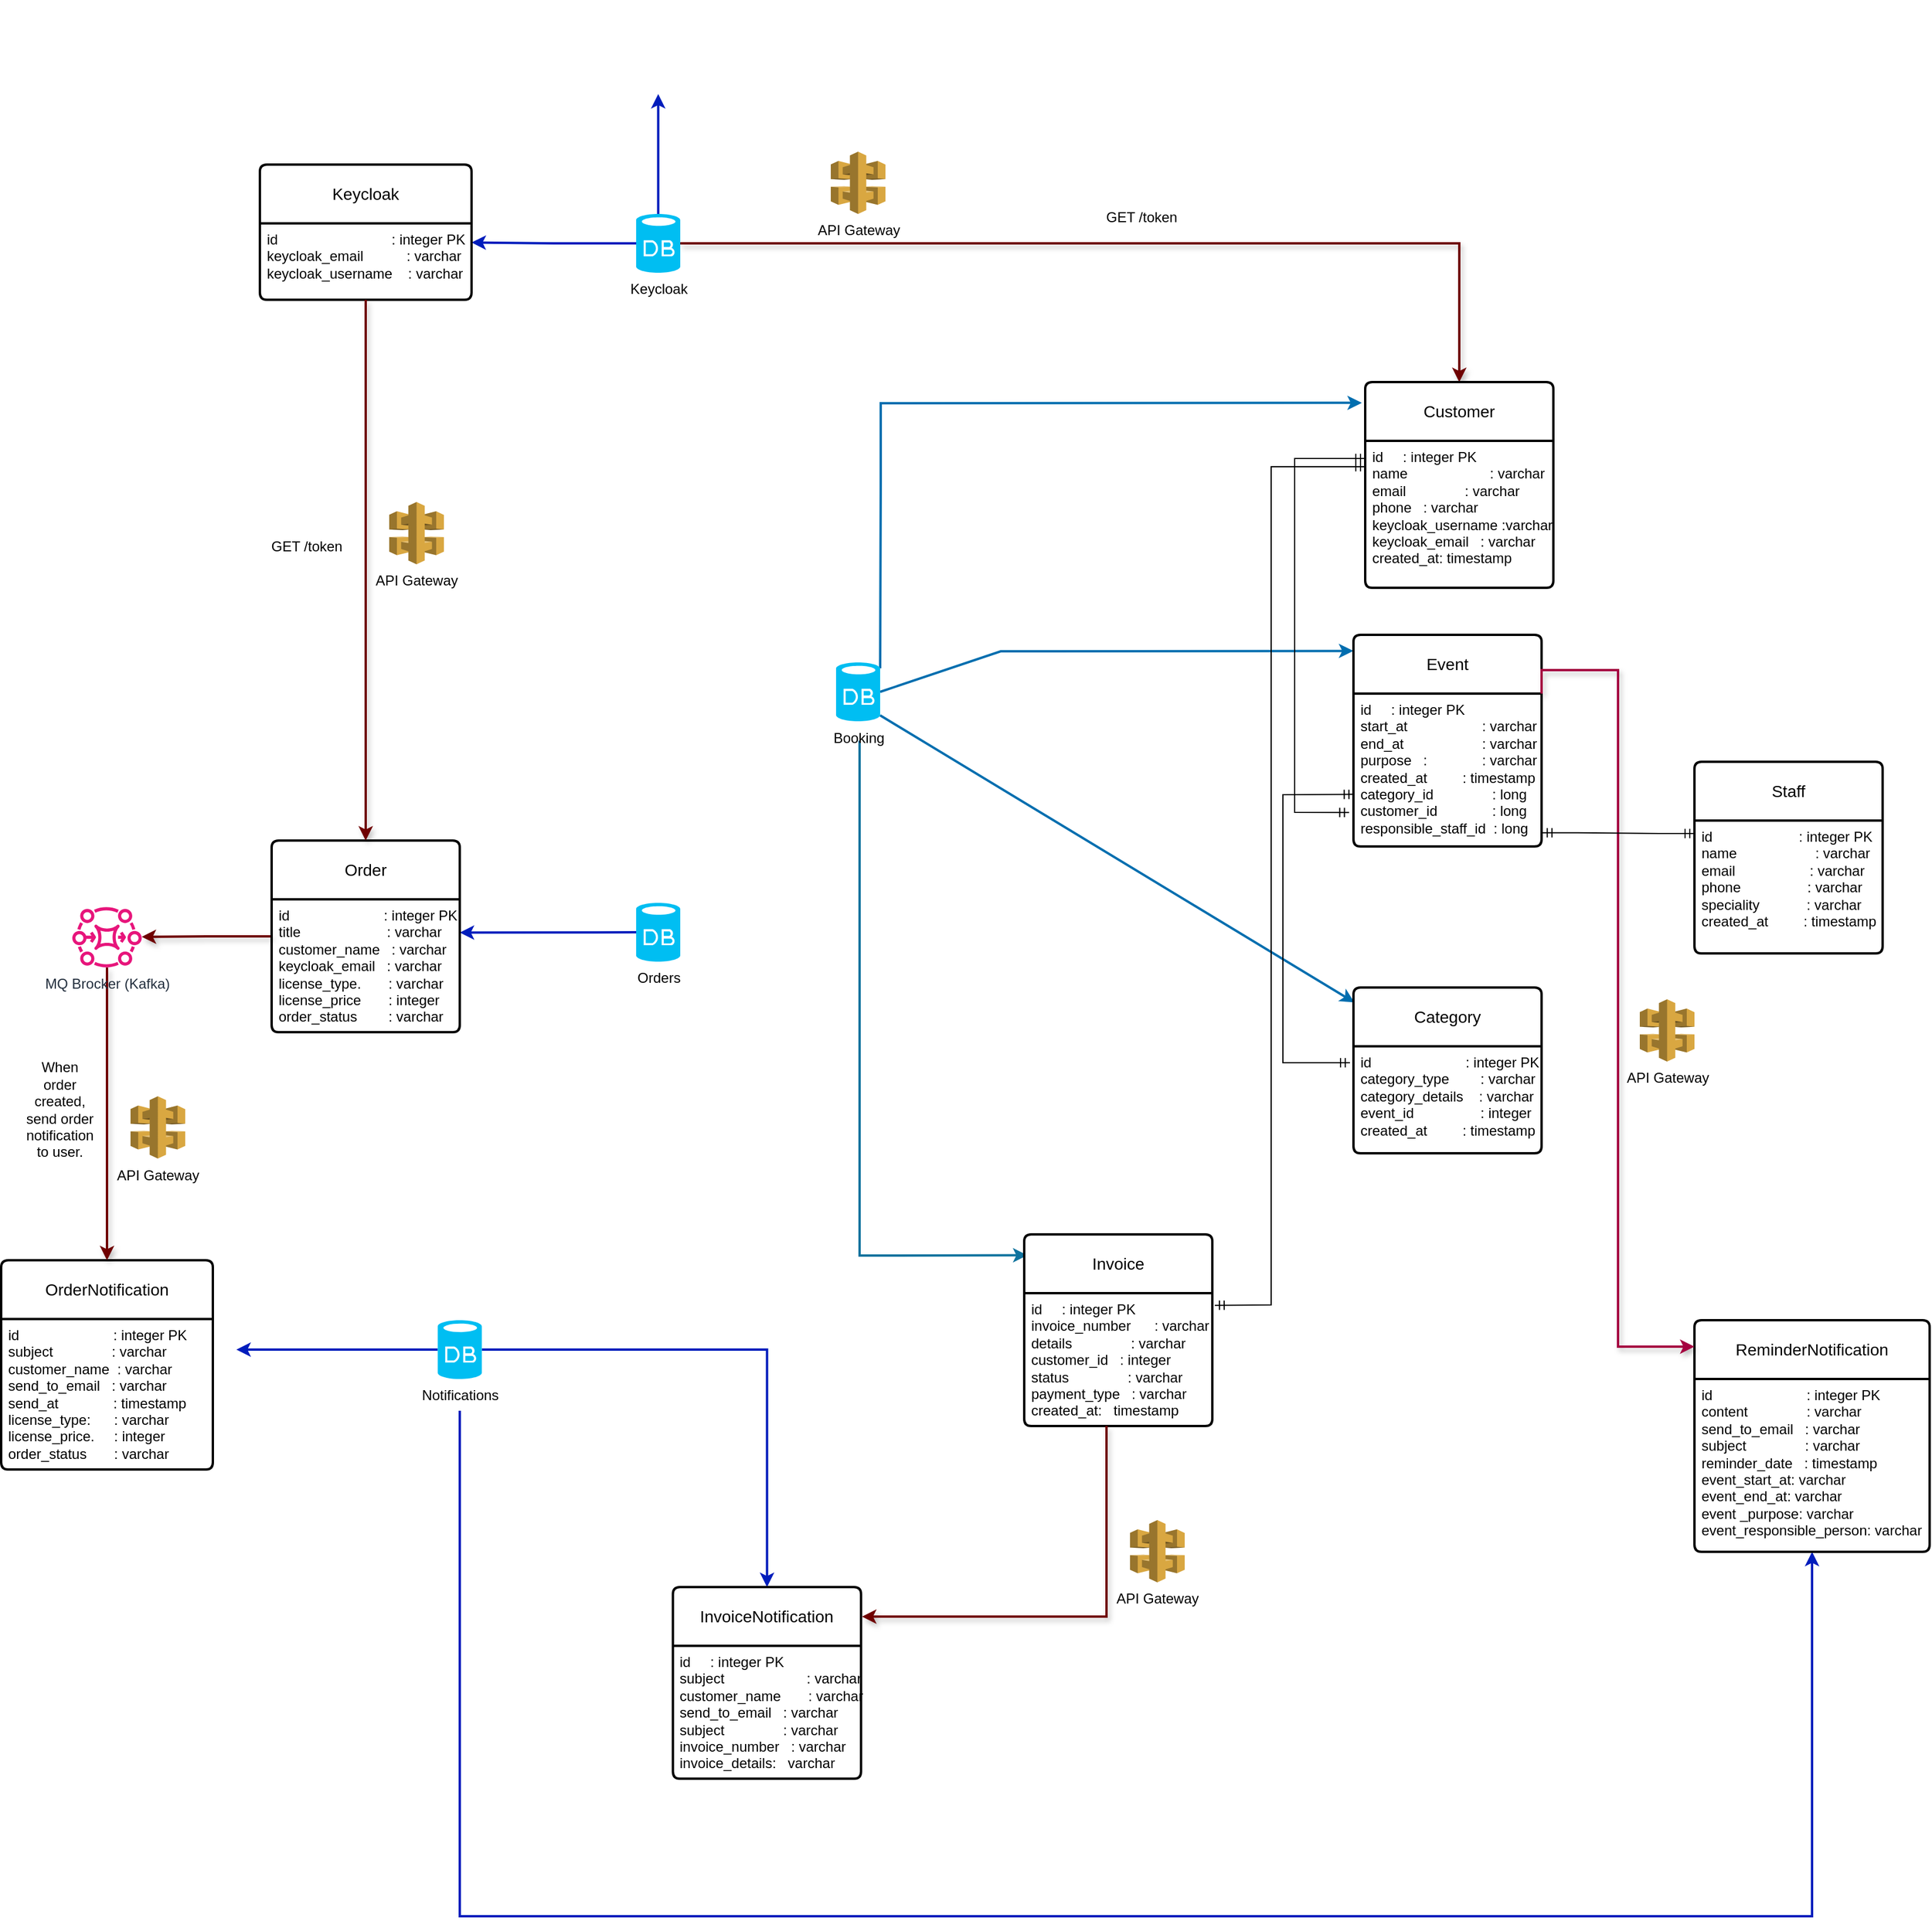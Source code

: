 <mxfile version="24.7.1" type="device">
  <diagram name="Page-1" id="e56a1550-8fbb-45ad-956c-1786394a9013">
    <mxGraphModel dx="5870" dy="3520" grid="1" gridSize="10" guides="1" tooltips="1" connect="1" arrows="1" fold="1" page="1" pageScale="1" pageWidth="1100" pageHeight="850" background="none" math="0" shadow="0">
      <root>
        <mxCell id="0" />
        <mxCell id="1" parent="0" />
        <mxCell id="J1xQp5voXbhv6y2zejis-97" style="rounded=0;orthogonalLoop=1;jettySize=auto;html=1;entryX=1;entryY=0.25;entryDx=0;entryDy=0;flowAnimation=0;strokeWidth=2;fillColor=#0050ef;strokeColor=#001DBC;" edge="1" parent="1" source="J1xQp5voXbhv6y2zejis-1" target="J1xQp5voXbhv6y2zejis-96">
          <mxGeometry relative="1" as="geometry" />
        </mxCell>
        <mxCell id="J1xQp5voXbhv6y2zejis-1" value="Orders" style="verticalLabelPosition=bottom;html=1;verticalAlign=top;align=center;strokeColor=none;fillColor=#00BEF2;shape=mxgraph.azure.database;" vertex="1" parent="1">
          <mxGeometry x="40" y="478" width="37.5" height="50" as="geometry" />
        </mxCell>
        <mxCell id="J1xQp5voXbhv6y2zejis-99" style="rounded=0;orthogonalLoop=1;jettySize=auto;html=1;flowAnimation=0;fillColor=#0050ef;strokeColor=#001DBC;strokeWidth=2;edgeStyle=orthogonalEdgeStyle;entryX=0.5;entryY=1;entryDx=0;entryDy=0;" edge="1" parent="1" target="J1xQp5voXbhv6y2zejis-88">
          <mxGeometry relative="1" as="geometry">
            <mxPoint x="-110" y="910" as="sourcePoint" />
            <Array as="points">
              <mxPoint x="-110" y="1340" />
              <mxPoint x="1040" y="1340" />
            </Array>
          </mxGeometry>
        </mxCell>
        <mxCell id="J1xQp5voXbhv6y2zejis-150" style="edgeStyle=orthogonalEdgeStyle;rounded=0;orthogonalLoop=1;jettySize=auto;html=1;strokeWidth=2;fillColor=#0050ef;strokeColor=#001DBC;" edge="1" parent="1" source="J1xQp5voXbhv6y2zejis-2" target="J1xQp5voXbhv6y2zejis-89">
          <mxGeometry relative="1" as="geometry" />
        </mxCell>
        <mxCell id="J1xQp5voXbhv6y2zejis-151" style="edgeStyle=orthogonalEdgeStyle;rounded=0;orthogonalLoop=1;jettySize=auto;html=1;fillColor=#0050ef;strokeColor=#001DBC;strokeWidth=2;" edge="1" parent="1" source="J1xQp5voXbhv6y2zejis-2">
          <mxGeometry relative="1" as="geometry">
            <mxPoint x="-300" y="858" as="targetPoint" />
          </mxGeometry>
        </mxCell>
        <mxCell id="J1xQp5voXbhv6y2zejis-2" value="Notifications" style="verticalLabelPosition=bottom;html=1;verticalAlign=top;align=center;strokeColor=none;fillColor=#00BEF2;shape=mxgraph.azure.database;" vertex="1" parent="1">
          <mxGeometry x="-128.75" y="833" width="37.5" height="50" as="geometry" />
        </mxCell>
        <mxCell id="J1xQp5voXbhv6y2zejis-131" style="rounded=0;orthogonalLoop=1;jettySize=auto;html=1;entryX=0.017;entryY=0.109;entryDx=0;entryDy=0;flowAnimation=0;strokeWidth=2;fillColor=#b1ddf0;strokeColor=#10739e;entryPerimeter=0;" edge="1" parent="1" target="J1xQp5voXbhv6y2zejis-129">
          <mxGeometry relative="1" as="geometry">
            <mxPoint x="230" y="340" as="sourcePoint" />
            <Array as="points">
              <mxPoint x="230" y="778" />
            </Array>
          </mxGeometry>
        </mxCell>
        <mxCell id="J1xQp5voXbhv6y2zejis-141" style="rounded=0;orthogonalLoop=1;jettySize=auto;html=1;exitX=1;exitY=0.1;exitDx=0;exitDy=0;exitPerimeter=0;entryX=-0.018;entryY=0.101;entryDx=0;entryDy=0;flowAnimation=0;fillColor=#1ba1e2;strokeColor=#006EAF;strokeWidth=2;entryPerimeter=0;" edge="1" parent="1" source="J1xQp5voXbhv6y2zejis-3" target="J1xQp5voXbhv6y2zejis-136">
          <mxGeometry relative="1" as="geometry">
            <Array as="points">
              <mxPoint x="248" y="116" />
              <mxPoint x="248" y="53" />
            </Array>
          </mxGeometry>
        </mxCell>
        <mxCell id="J1xQp5voXbhv6y2zejis-143" style="rounded=0;orthogonalLoop=1;jettySize=auto;html=1;exitX=1;exitY=0.5;exitDx=0;exitDy=0;exitPerimeter=0;entryX=-0.001;entryY=0.076;entryDx=0;entryDy=0;flowAnimation=0;entryPerimeter=0;fillColor=#1ba1e2;strokeColor=#006EAF;strokeWidth=2;" edge="1" parent="1" source="J1xQp5voXbhv6y2zejis-3" target="J1xQp5voXbhv6y2zejis-132">
          <mxGeometry relative="1" as="geometry">
            <Array as="points">
              <mxPoint x="350" y="264" />
            </Array>
          </mxGeometry>
        </mxCell>
        <mxCell id="J1xQp5voXbhv6y2zejis-149" style="rounded=0;orthogonalLoop=1;jettySize=auto;html=1;exitX=1;exitY=0.9;exitDx=0;exitDy=0;exitPerimeter=0;entryX=0.005;entryY=0.09;entryDx=0;entryDy=0;flowAnimation=0;fillColor=#1ba1e2;strokeColor=#006EAF;strokeWidth=2;entryPerimeter=0;" edge="1" parent="1" source="J1xQp5voXbhv6y2zejis-3" target="J1xQp5voXbhv6y2zejis-134">
          <mxGeometry relative="1" as="geometry">
            <Array as="points" />
          </mxGeometry>
        </mxCell>
        <mxCell id="J1xQp5voXbhv6y2zejis-3" value="Booking" style="verticalLabelPosition=bottom;html=1;verticalAlign=top;align=center;strokeColor=none;fillColor=#00BEF2;shape=mxgraph.azure.database;" vertex="1" parent="1">
          <mxGeometry x="210" y="273.5" width="37.5" height="50" as="geometry" />
        </mxCell>
        <mxCell id="J1xQp5voXbhv6y2zejis-87" value="ReminderNotification" style="swimlane;childLayout=stackLayout;horizontal=1;startSize=50;horizontalStack=0;rounded=1;fontSize=14;fontStyle=0;strokeWidth=2;resizeParent=0;resizeLast=1;shadow=0;dashed=0;align=center;arcSize=4;whiteSpace=wrap;html=1;" vertex="1" parent="1">
          <mxGeometry x="940" y="833" width="200" height="197" as="geometry">
            <mxRectangle x="-220" y="707" width="80" height="50" as="alternateBounds" />
          </mxGeometry>
        </mxCell>
        <mxCell id="J1xQp5voXbhv6y2zejis-88" value="id&amp;nbsp; &amp;nbsp; &amp;nbsp; &amp;nbsp; &amp;nbsp; &amp;nbsp; &amp;nbsp; &amp;nbsp; &amp;nbsp; &amp;nbsp; &amp;nbsp; &amp;nbsp; : integer PK&lt;br&gt;&lt;div&gt;content&amp;nbsp; &amp;nbsp; &amp;nbsp; &amp;nbsp; &amp;nbsp; &amp;nbsp; &amp;nbsp; &amp;nbsp;: varchar&lt;br&gt;&lt;/div&gt;&lt;div&gt;send_to_email&amp;nbsp; &amp;nbsp;: varchar&lt;/div&gt;&lt;div&gt;subject&amp;nbsp; &amp;nbsp; &amp;nbsp; &amp;nbsp; &amp;nbsp; &amp;nbsp; &amp;nbsp; &amp;nbsp;: varchar&lt;/div&gt;&lt;div&gt;reminder_date&amp;nbsp; &amp;nbsp;: timestamp&lt;/div&gt;&lt;div&gt;event_start_at: varchar&lt;/div&gt;&lt;div&gt;event_end_at: varchar&lt;/div&gt;&lt;div&gt;event _purpose: varchar&lt;/div&gt;&lt;div&gt;event_responsible_person: varchar&lt;/div&gt;" style="align=left;strokeColor=none;fillColor=none;spacingLeft=4;fontSize=12;verticalAlign=top;resizable=0;rotatable=0;part=1;html=1;" vertex="1" parent="J1xQp5voXbhv6y2zejis-87">
          <mxGeometry y="50" width="200" height="147" as="geometry" />
        </mxCell>
        <mxCell id="J1xQp5voXbhv6y2zejis-89" value="InvoiceNotification" style="swimlane;childLayout=stackLayout;horizontal=1;startSize=50;horizontalStack=0;rounded=1;fontSize=14;fontStyle=0;strokeWidth=2;resizeParent=0;resizeLast=1;shadow=0;dashed=0;align=center;arcSize=4;whiteSpace=wrap;html=1;" vertex="1" parent="1">
          <mxGeometry x="71.25" y="1060" width="160" height="163" as="geometry">
            <mxRectangle x="-220" y="707" width="80" height="50" as="alternateBounds" />
          </mxGeometry>
        </mxCell>
        <mxCell id="J1xQp5voXbhv6y2zejis-90" value="id&amp;nbsp; &amp;nbsp; &amp;nbsp;: integer PK&lt;br&gt;subject&amp;nbsp; &amp;nbsp; &amp;nbsp; &amp;nbsp; &amp;nbsp; &amp;nbsp; &amp;nbsp; &amp;nbsp; &amp;nbsp; &amp;nbsp; &amp;nbsp;: varchar&lt;div&gt;customer_name&amp;nbsp; &amp;nbsp; &amp;nbsp; &amp;nbsp;: varchar&lt;br&gt;&lt;/div&gt;&lt;div&gt;send_to_email&amp;nbsp; &amp;nbsp;: varchar&lt;/div&gt;&lt;div&gt;subject&amp;nbsp; &amp;nbsp; &amp;nbsp; &amp;nbsp; &amp;nbsp; &amp;nbsp; &amp;nbsp; &amp;nbsp;: varchar&lt;/div&gt;&lt;div&gt;invoice_number&amp;nbsp; &amp;nbsp;: varchar&lt;/div&gt;&lt;div&gt;invoice_details:&amp;nbsp; &amp;nbsp;varchar&lt;/div&gt;" style="align=left;strokeColor=none;fillColor=none;spacingLeft=4;fontSize=12;verticalAlign=top;resizable=0;rotatable=0;part=1;html=1;" vertex="1" parent="J1xQp5voXbhv6y2zejis-89">
          <mxGeometry y="50" width="160" height="113" as="geometry" />
        </mxCell>
        <mxCell id="J1xQp5voXbhv6y2zejis-92" value="OrderNotification" style="swimlane;childLayout=stackLayout;horizontal=1;startSize=50;horizontalStack=0;rounded=1;fontSize=14;fontStyle=0;strokeWidth=2;resizeParent=0;resizeLast=1;shadow=0;dashed=0;align=center;arcSize=4;whiteSpace=wrap;html=1;" vertex="1" parent="1">
          <mxGeometry x="-500" y="782" width="180" height="178" as="geometry">
            <mxRectangle x="-220" y="707" width="80" height="50" as="alternateBounds" />
          </mxGeometry>
        </mxCell>
        <mxCell id="J1xQp5voXbhv6y2zejis-93" value="id&amp;nbsp; &amp;nbsp; &amp;nbsp; &amp;nbsp; &amp;nbsp; &amp;nbsp; &amp;nbsp; &amp;nbsp; &amp;nbsp; &amp;nbsp; &amp;nbsp; &amp;nbsp; : integer PK&lt;br&gt;&lt;div&gt;&lt;div&gt;subject&amp;nbsp; &amp;nbsp; &amp;nbsp; &amp;nbsp; &amp;nbsp; &amp;nbsp; &amp;nbsp; &amp;nbsp;: varchar&lt;/div&gt;&lt;/div&gt;&lt;div&gt;customer_name&amp;nbsp; : varchar&lt;br&gt;&lt;/div&gt;&lt;div&gt;send_to_email&amp;nbsp; &amp;nbsp;: varchar&lt;/div&gt;&lt;div&gt;&lt;span style=&quot;background-color: initial;&quot;&gt;send_at&amp;nbsp; &amp;nbsp; &amp;nbsp; &amp;nbsp; &amp;nbsp; &amp;nbsp; &amp;nbsp; : timestamp&lt;/span&gt;&lt;br&gt;&lt;/div&gt;&lt;div&gt;&lt;span style=&quot;background-color: initial;&quot;&gt;license_type:&amp;nbsp; &amp;nbsp; &amp;nbsp; : varchar&lt;/span&gt;&lt;/div&gt;&lt;div&gt;&lt;span style=&quot;background-color: initial;&quot;&gt;license_price.&amp;nbsp; &amp;nbsp; &amp;nbsp;: integer&lt;/span&gt;&lt;/div&gt;&lt;div&gt;&lt;span style=&quot;background-color: initial;&quot;&gt;order_status&amp;nbsp; &amp;nbsp; &amp;nbsp; &amp;nbsp;: varchar&lt;/span&gt;&lt;/div&gt;" style="align=left;strokeColor=none;fillColor=none;spacingLeft=4;fontSize=12;verticalAlign=top;resizable=0;rotatable=0;part=1;html=1;" vertex="1" parent="J1xQp5voXbhv6y2zejis-92">
          <mxGeometry y="50" width="180" height="128" as="geometry" />
        </mxCell>
        <mxCell id="J1xQp5voXbhv6y2zejis-98" style="edgeStyle=orthogonalEdgeStyle;rounded=0;orthogonalLoop=1;jettySize=auto;html=1;fillColor=#a20025;strokeColor=#6F0000;flowAnimation=0;shadow=1;strokeWidth=2;" edge="1" parent="1" source="J1xQp5voXbhv6y2zejis-95" target="J1xQp5voXbhv6y2zejis-103">
          <mxGeometry relative="1" as="geometry" />
        </mxCell>
        <mxCell id="J1xQp5voXbhv6y2zejis-95" value="Order" style="swimlane;childLayout=stackLayout;horizontal=1;startSize=50;horizontalStack=0;rounded=1;fontSize=14;fontStyle=0;strokeWidth=2;resizeParent=0;resizeLast=1;shadow=0;dashed=0;align=center;arcSize=4;whiteSpace=wrap;html=1;" vertex="1" parent="1">
          <mxGeometry x="-270" y="425" width="160" height="163" as="geometry">
            <mxRectangle x="-220" y="707" width="80" height="50" as="alternateBounds" />
          </mxGeometry>
        </mxCell>
        <mxCell id="J1xQp5voXbhv6y2zejis-96" value="id&amp;nbsp; &amp;nbsp; &amp;nbsp; &amp;nbsp; &amp;nbsp; &amp;nbsp; &amp;nbsp; &amp;nbsp; &amp;nbsp; &amp;nbsp; &amp;nbsp; &amp;nbsp; : integer PK&lt;br&gt;title&amp;nbsp; &amp;nbsp; &amp;nbsp; &amp;nbsp; &amp;nbsp; &amp;nbsp; &amp;nbsp; &amp;nbsp; &amp;nbsp; &amp;nbsp; &amp;nbsp; : varchar&lt;br&gt;&lt;div&gt;customer_name&amp;nbsp; &amp;nbsp;: varchar&lt;div&gt;keycloak_email&amp;nbsp; &amp;nbsp;: varchar&lt;br&gt;&lt;/div&gt;&lt;div&gt;license_type.&amp;nbsp; &amp;nbsp; &amp;nbsp; &amp;nbsp;: varchar&lt;/div&gt;&lt;div&gt;license_price&amp;nbsp; &amp;nbsp; &amp;nbsp; &amp;nbsp;: integer&lt;/div&gt;&lt;div&gt;order_status&amp;nbsp; &amp;nbsp; &amp;nbsp; &amp;nbsp; : varchar&lt;/div&gt;&lt;/div&gt;" style="align=left;strokeColor=none;fillColor=none;spacingLeft=4;fontSize=12;verticalAlign=top;resizable=0;rotatable=0;part=1;html=1;" vertex="1" parent="J1xQp5voXbhv6y2zejis-95">
          <mxGeometry y="50" width="160" height="113" as="geometry" />
        </mxCell>
        <mxCell id="J1xQp5voXbhv6y2zejis-101" value="When order created, send order notification to user." style="text;html=1;align=center;verticalAlign=middle;whiteSpace=wrap;rounded=0;" vertex="1" parent="1">
          <mxGeometry x="-480" y="610" width="60" height="88" as="geometry" />
        </mxCell>
        <mxCell id="J1xQp5voXbhv6y2zejis-102" value="" style="shape=image;html=1;verticalAlign=top;verticalLabelPosition=bottom;labelBackgroundColor=#ffffff;imageAspect=0;aspect=fixed;image=https://cdn1.iconfinder.com/data/icons/business-and-finance-20/200/vector_65_12-128.png" vertex="1" parent="1">
          <mxGeometry x="-386.75" y="588" width="40" height="40" as="geometry" />
        </mxCell>
        <mxCell id="J1xQp5voXbhv6y2zejis-104" style="edgeStyle=orthogonalEdgeStyle;rounded=0;orthogonalLoop=1;jettySize=auto;html=1;entryX=0.5;entryY=0;entryDx=0;entryDy=0;flowAnimation=0;strokeWidth=2;fillColor=#a20025;strokeColor=#6F0000;shadow=1;" edge="1" parent="1" source="J1xQp5voXbhv6y2zejis-103" target="J1xQp5voXbhv6y2zejis-92">
          <mxGeometry relative="1" as="geometry">
            <mxPoint x="-410" y="570" as="sourcePoint" />
          </mxGeometry>
        </mxCell>
        <mxCell id="J1xQp5voXbhv6y2zejis-103" value="MQ Brocker (Kafka)" style="sketch=0;outlineConnect=0;fontColor=#232F3E;gradientColor=none;fillColor=#E7157B;strokeColor=none;dashed=0;verticalLabelPosition=bottom;verticalAlign=top;align=center;html=1;fontSize=12;fontStyle=0;aspect=fixed;pointerEvents=1;shape=mxgraph.aws4.mq_broker;" vertex="1" parent="1">
          <mxGeometry x="-439.5" y="480.81" width="59" height="52.19" as="geometry" />
        </mxCell>
        <mxCell id="J1xQp5voXbhv6y2zejis-116" style="rounded=0;orthogonalLoop=1;jettySize=auto;html=1;strokeWidth=2;fillColor=#0050ef;strokeColor=#001DBC;flowAnimation=0;" edge="1" parent="1" source="J1xQp5voXbhv6y2zejis-111" target="J1xQp5voXbhv6y2zejis-113">
          <mxGeometry relative="1" as="geometry" />
        </mxCell>
        <mxCell id="J1xQp5voXbhv6y2zejis-119" style="edgeStyle=orthogonalEdgeStyle;rounded=0;orthogonalLoop=1;jettySize=auto;html=1;entryX=1;entryY=0.25;entryDx=0;entryDy=0;fillColor=#0050ef;strokeColor=#001DBC;strokeWidth=2;flowAnimation=0;" edge="1" parent="1" source="J1xQp5voXbhv6y2zejis-111" target="J1xQp5voXbhv6y2zejis-118">
          <mxGeometry relative="1" as="geometry" />
        </mxCell>
        <mxCell id="J1xQp5voXbhv6y2zejis-155" style="edgeStyle=orthogonalEdgeStyle;rounded=0;orthogonalLoop=1;jettySize=auto;html=1;strokeWidth=2;fillColor=#a20025;strokeColor=#6F0000;shadow=1;" edge="1" parent="1" source="J1xQp5voXbhv6y2zejis-111" target="J1xQp5voXbhv6y2zejis-136">
          <mxGeometry relative="1" as="geometry" />
        </mxCell>
        <mxCell id="J1xQp5voXbhv6y2zejis-111" value="Keycloak" style="verticalLabelPosition=bottom;html=1;verticalAlign=top;align=center;strokeColor=none;fillColor=#00BEF2;shape=mxgraph.azure.database;" vertex="1" parent="1">
          <mxGeometry x="40" y="-108" width="37.5" height="50" as="geometry" />
        </mxCell>
        <mxCell id="J1xQp5voXbhv6y2zejis-112" value="" style="group" vertex="1" connectable="0" parent="1">
          <mxGeometry x="14.54" y="-290" width="88.43" height="80" as="geometry" />
        </mxCell>
        <mxCell id="J1xQp5voXbhv6y2zejis-113" value="" style="shape=image;verticalLabelPosition=bottom;labelBackgroundColor=default;verticalAlign=top;aspect=fixed;imageAspect=0;image=https://devopsi.pl/wp-content/uploads/2021/02/Keycloak-1024x683.png;" vertex="1" parent="J1xQp5voXbhv6y2zejis-112">
          <mxGeometry y="21" width="88.43" height="59" as="geometry" />
        </mxCell>
        <mxCell id="J1xQp5voXbhv6y2zejis-117" value="Keycloak" style="swimlane;childLayout=stackLayout;horizontal=1;startSize=50;horizontalStack=0;rounded=1;fontSize=14;fontStyle=0;strokeWidth=2;resizeParent=0;resizeLast=1;shadow=0;dashed=0;align=center;arcSize=4;whiteSpace=wrap;html=1;" vertex="1" parent="1">
          <mxGeometry x="-280" y="-150" width="180" height="115" as="geometry">
            <mxRectangle x="-220" y="707" width="80" height="50" as="alternateBounds" />
          </mxGeometry>
        </mxCell>
        <mxCell id="J1xQp5voXbhv6y2zejis-118" value="id&amp;nbsp; &amp;nbsp; &amp;nbsp; &amp;nbsp; &amp;nbsp; &amp;nbsp; &amp;nbsp; &amp;nbsp; &amp;nbsp; &amp;nbsp; &amp;nbsp; &amp;nbsp; &amp;nbsp; &amp;nbsp; &amp;nbsp;: integer PK&lt;br&gt;&lt;div&gt;&lt;div&gt;keycloak_email&amp;nbsp; &amp;nbsp; &amp;nbsp; &amp;nbsp; &amp;nbsp; &amp;nbsp;: varchar&lt;br&gt;&lt;/div&gt;&lt;div&gt;keycloak_username&amp;nbsp; &amp;nbsp; : varchar&lt;br&gt;&lt;/div&gt;&lt;/div&gt;" style="align=left;strokeColor=none;fillColor=none;spacingLeft=4;fontSize=12;verticalAlign=top;resizable=0;rotatable=0;part=1;html=1;" vertex="1" parent="J1xQp5voXbhv6y2zejis-117">
          <mxGeometry y="50" width="180" height="65" as="geometry" />
        </mxCell>
        <mxCell id="J1xQp5voXbhv6y2zejis-123" value="API Gateway" style="outlineConnect=0;dashed=0;verticalLabelPosition=bottom;verticalAlign=top;align=center;html=1;shape=mxgraph.aws3.api_gateway;fillColor=#D9A741;gradientColor=none;" vertex="1" parent="1">
          <mxGeometry x="-170" y="137" width="46.5" height="53" as="geometry" />
        </mxCell>
        <mxCell id="J1xQp5voXbhv6y2zejis-124" style="edgeStyle=orthogonalEdgeStyle;rounded=0;orthogonalLoop=1;jettySize=auto;html=1;fillColor=#a20025;strokeColor=#6F0000;shadow=1;strokeWidth=2;" edge="1" parent="1" source="J1xQp5voXbhv6y2zejis-118" target="J1xQp5voXbhv6y2zejis-95">
          <mxGeometry relative="1" as="geometry" />
        </mxCell>
        <mxCell id="J1xQp5voXbhv6y2zejis-127" value="" style="shape=image;html=1;verticalAlign=top;verticalLabelPosition=bottom;labelBackgroundColor=#ffffff;imageAspect=0;aspect=fixed;image=https://cdn1.iconfinder.com/data/icons/business-and-finance-20/200/vector_65_12-128.png" vertex="1" parent="1">
          <mxGeometry x="-163.5" y="87" width="40" height="40" as="geometry" />
        </mxCell>
        <mxCell id="J1xQp5voXbhv6y2zejis-128" value="GET /token" style="text;html=1;align=center;verticalAlign=middle;whiteSpace=wrap;rounded=0;" vertex="1" parent="1">
          <mxGeometry x="-290" y="160" width="100" height="30" as="geometry" />
        </mxCell>
        <mxCell id="J1xQp5voXbhv6y2zejis-129" value="Invoice" style="swimlane;childLayout=stackLayout;horizontal=1;startSize=50;horizontalStack=0;rounded=1;fontSize=14;fontStyle=0;strokeWidth=2;resizeParent=0;resizeLast=1;shadow=0;dashed=0;align=center;arcSize=4;whiteSpace=wrap;html=1;" vertex="1" parent="1">
          <mxGeometry x="370" y="760" width="160" height="163" as="geometry">
            <mxRectangle x="-220" y="707" width="80" height="50" as="alternateBounds" />
          </mxGeometry>
        </mxCell>
        <mxCell id="J1xQp5voXbhv6y2zejis-130" value="id&amp;nbsp; &amp;nbsp; &amp;nbsp;: integer PK&lt;br&gt;invoice_number&amp;nbsp; &amp;nbsp; &amp;nbsp; : varchar&lt;div&gt;details&amp;nbsp; &amp;nbsp; &amp;nbsp; &amp;nbsp; &amp;nbsp; &amp;nbsp; &amp;nbsp; &amp;nbsp;: varchar&lt;br&gt;&lt;/div&gt;&lt;div&gt;customer_id&amp;nbsp; &amp;nbsp;: integer&lt;/div&gt;&lt;div&gt;status&amp;nbsp; &amp;nbsp; &amp;nbsp; &amp;nbsp; &amp;nbsp; &amp;nbsp; &amp;nbsp; &amp;nbsp;: varchar&lt;/div&gt;&lt;div&gt;payment_type&amp;nbsp; &amp;nbsp;: varchar&lt;/div&gt;&lt;div&gt;created_at:&amp;nbsp; &amp;nbsp;timestamp&lt;/div&gt;" style="align=left;strokeColor=none;fillColor=none;spacingLeft=4;fontSize=12;verticalAlign=top;resizable=0;rotatable=0;part=1;html=1;" vertex="1" parent="J1xQp5voXbhv6y2zejis-129">
          <mxGeometry y="50" width="160" height="113" as="geometry" />
        </mxCell>
        <mxCell id="J1xQp5voXbhv6y2zejis-132" value="Event" style="swimlane;childLayout=stackLayout;horizontal=1;startSize=50;horizontalStack=0;rounded=1;fontSize=14;fontStyle=0;strokeWidth=2;resizeParent=0;resizeLast=1;shadow=0;dashed=0;align=center;arcSize=4;whiteSpace=wrap;html=1;" vertex="1" parent="1">
          <mxGeometry x="650" y="250" width="160" height="180" as="geometry">
            <mxRectangle x="-220" y="707" width="80" height="50" as="alternateBounds" />
          </mxGeometry>
        </mxCell>
        <mxCell id="J1xQp5voXbhv6y2zejis-133" value="id&amp;nbsp; &amp;nbsp; &amp;nbsp;: integer PK&lt;br&gt;start_at&amp;nbsp; &amp;nbsp; &amp;nbsp; &amp;nbsp; &amp;nbsp; &amp;nbsp; &amp;nbsp; &amp;nbsp; &amp;nbsp; &amp;nbsp;: varchar&lt;div&gt;end_at&amp;nbsp; &amp;nbsp; &amp;nbsp; &amp;nbsp; &amp;nbsp; &amp;nbsp; &amp;nbsp; &amp;nbsp; &amp;nbsp; &amp;nbsp; : varchar&lt;br&gt;&lt;/div&gt;&lt;div&gt;purpose&amp;nbsp; &amp;nbsp;:&amp;nbsp; &amp;nbsp; &amp;nbsp; &amp;nbsp; &amp;nbsp; &amp;nbsp; &amp;nbsp; :&amp;nbsp;&lt;span style=&quot;background-color: initial;&quot;&gt;varchar&lt;/span&gt;&lt;/div&gt;&lt;div&gt;created_at&amp;nbsp; &amp;nbsp; &amp;nbsp; &amp;nbsp; &amp;nbsp;: timestamp&lt;/div&gt;&lt;div&gt;category_id&amp;nbsp; &amp;nbsp; &amp;nbsp; &amp;nbsp; &amp;nbsp; &amp;nbsp; &amp;nbsp; &amp;nbsp;: long&lt;/div&gt;&lt;div&gt;customer_id&amp;nbsp; &amp;nbsp; &amp;nbsp; &amp;nbsp; &amp;nbsp; &amp;nbsp; &amp;nbsp; : long&lt;/div&gt;&lt;div&gt;responsible_staff_id&amp;nbsp; : long&lt;br&gt;&lt;/div&gt;" style="align=left;strokeColor=none;fillColor=none;spacingLeft=4;fontSize=12;verticalAlign=top;resizable=0;rotatable=0;part=1;html=1;" vertex="1" parent="J1xQp5voXbhv6y2zejis-132">
          <mxGeometry y="50" width="160" height="130" as="geometry" />
        </mxCell>
        <mxCell id="J1xQp5voXbhv6y2zejis-134" value="Category" style="swimlane;childLayout=stackLayout;horizontal=1;startSize=50;horizontalStack=0;rounded=1;fontSize=14;fontStyle=0;strokeWidth=2;resizeParent=0;resizeLast=1;shadow=0;dashed=0;align=center;arcSize=4;whiteSpace=wrap;html=1;" vertex="1" parent="1">
          <mxGeometry x="650" y="550" width="160" height="141" as="geometry">
            <mxRectangle x="-220" y="707" width="80" height="50" as="alternateBounds" />
          </mxGeometry>
        </mxCell>
        <mxCell id="J1xQp5voXbhv6y2zejis-135" value="id&amp;nbsp; &amp;nbsp; &amp;nbsp; &amp;nbsp; &amp;nbsp; &amp;nbsp; &amp;nbsp; &amp;nbsp; &amp;nbsp; &amp;nbsp; &amp;nbsp; &amp;nbsp; : integer PK&lt;br&gt;category_type&amp;nbsp; &amp;nbsp; &amp;nbsp; &amp;nbsp; : varchar&lt;div&gt;category_details&amp;nbsp; &amp;nbsp; : varchar&lt;br&gt;&lt;/div&gt;&lt;div&gt;event_id&amp;nbsp; &amp;nbsp; &amp;nbsp; &amp;nbsp; &amp;nbsp; &amp;nbsp; &amp;nbsp; &amp;nbsp; &amp;nbsp;: integer&lt;/div&gt;&lt;div&gt;created_at&amp;nbsp; &amp;nbsp; &amp;nbsp; &amp;nbsp; &amp;nbsp;: timestamp&lt;/div&gt;&lt;div&gt;&lt;br&gt;&lt;/div&gt;" style="align=left;strokeColor=none;fillColor=none;spacingLeft=4;fontSize=12;verticalAlign=top;resizable=0;rotatable=0;part=1;html=1;" vertex="1" parent="J1xQp5voXbhv6y2zejis-134">
          <mxGeometry y="50" width="160" height="91" as="geometry" />
        </mxCell>
        <mxCell id="J1xQp5voXbhv6y2zejis-136" value="Customer" style="swimlane;childLayout=stackLayout;horizontal=1;startSize=50;horizontalStack=0;rounded=1;fontSize=14;fontStyle=0;strokeWidth=2;resizeParent=0;resizeLast=1;shadow=0;dashed=0;align=center;arcSize=4;whiteSpace=wrap;html=1;" vertex="1" parent="1">
          <mxGeometry x="660" y="35" width="160" height="175" as="geometry">
            <mxRectangle x="-220" y="707" width="80" height="50" as="alternateBounds" />
          </mxGeometry>
        </mxCell>
        <mxCell id="J1xQp5voXbhv6y2zejis-137" value="id&amp;nbsp; &amp;nbsp; &amp;nbsp;: integer PK&lt;br&gt;name&amp;nbsp; &amp;nbsp; &amp;nbsp; &amp;nbsp; &amp;nbsp; &amp;nbsp; &amp;nbsp; &amp;nbsp; &amp;nbsp; &amp;nbsp; &amp;nbsp;: varchar&lt;div&gt;email&amp;nbsp; &amp;nbsp; &amp;nbsp; &amp;nbsp; &amp;nbsp; &amp;nbsp; &amp;nbsp; &amp;nbsp;: varchar&lt;br&gt;&lt;/div&gt;&lt;div&gt;phone&amp;nbsp; &amp;nbsp;: varchar&lt;/div&gt;&lt;div&gt;keycloak_username :varchar&lt;/div&gt;&lt;div&gt;keycloak_email&amp;nbsp; &amp;nbsp;: varchar&lt;/div&gt;&lt;div&gt;created_at: timestamp&lt;/div&gt;" style="align=left;strokeColor=none;fillColor=none;spacingLeft=4;fontSize=12;verticalAlign=top;resizable=0;rotatable=0;part=1;html=1;" vertex="1" parent="J1xQp5voXbhv6y2zejis-136">
          <mxGeometry y="50" width="160" height="125" as="geometry" />
        </mxCell>
        <mxCell id="J1xQp5voXbhv6y2zejis-138" value="Staff" style="swimlane;childLayout=stackLayout;horizontal=1;startSize=50;horizontalStack=0;rounded=1;fontSize=14;fontStyle=0;strokeWidth=2;resizeParent=0;resizeLast=1;shadow=0;dashed=0;align=center;arcSize=4;whiteSpace=wrap;html=1;" vertex="1" parent="1">
          <mxGeometry x="940" y="358" width="160" height="163" as="geometry">
            <mxRectangle x="-220" y="707" width="80" height="50" as="alternateBounds" />
          </mxGeometry>
        </mxCell>
        <mxCell id="J1xQp5voXbhv6y2zejis-139" value="id&amp;nbsp; &amp;nbsp; &amp;nbsp; &amp;nbsp; &amp;nbsp; &amp;nbsp; &amp;nbsp; &amp;nbsp; &amp;nbsp; &amp;nbsp; &amp;nbsp; : integer PK&lt;br&gt;name&amp;nbsp; &amp;nbsp; &amp;nbsp; &amp;nbsp; &amp;nbsp; &amp;nbsp; &amp;nbsp; &amp;nbsp; &amp;nbsp; &amp;nbsp; : varchar&lt;div&gt;email&amp;nbsp; &amp;nbsp; &amp;nbsp; &amp;nbsp; &amp;nbsp; &amp;nbsp; &amp;nbsp; &amp;nbsp; &amp;nbsp; &amp;nbsp;: varchar&lt;br&gt;&lt;/div&gt;&lt;div&gt;phone&amp;nbsp; &amp;nbsp; &amp;nbsp; &amp;nbsp; &amp;nbsp; &amp;nbsp; &amp;nbsp; &amp;nbsp; &amp;nbsp;: varchar&lt;/div&gt;&lt;div&gt;speciality&amp;nbsp; &amp;nbsp; &amp;nbsp; &amp;nbsp; &amp;nbsp; &amp;nbsp; : varchar&lt;/div&gt;&lt;div&gt;created_at&amp;nbsp; &amp;nbsp; &amp;nbsp; &amp;nbsp; &amp;nbsp;: timestamp&lt;/div&gt;" style="align=left;strokeColor=none;fillColor=none;spacingLeft=4;fontSize=12;verticalAlign=top;resizable=0;rotatable=0;part=1;html=1;" vertex="1" parent="J1xQp5voXbhv6y2zejis-138">
          <mxGeometry y="50" width="160" height="113" as="geometry" />
        </mxCell>
        <mxCell id="J1xQp5voXbhv6y2zejis-152" value="API Gateway" style="outlineConnect=0;dashed=0;verticalLabelPosition=bottom;verticalAlign=top;align=center;html=1;shape=mxgraph.aws3.api_gateway;fillColor=#D9A741;gradientColor=none;" vertex="1" parent="1">
          <mxGeometry x="460" y="1003" width="46.5" height="53" as="geometry" />
        </mxCell>
        <mxCell id="J1xQp5voXbhv6y2zejis-153" style="edgeStyle=orthogonalEdgeStyle;rounded=0;orthogonalLoop=1;jettySize=auto;html=1;entryX=1.005;entryY=0.154;entryDx=0;entryDy=0;fillColor=#a20025;strokeColor=#6F0000;strokeWidth=2;shadow=1;entryPerimeter=0;" edge="1" parent="1" source="J1xQp5voXbhv6y2zejis-130" target="J1xQp5voXbhv6y2zejis-89">
          <mxGeometry relative="1" as="geometry">
            <Array as="points">
              <mxPoint x="440" y="1085" />
            </Array>
          </mxGeometry>
        </mxCell>
        <mxCell id="J1xQp5voXbhv6y2zejis-154" value="" style="shape=image;html=1;verticalAlign=top;verticalLabelPosition=bottom;labelBackgroundColor=#ffffff;imageAspect=0;aspect=fixed;image=https://cdn1.iconfinder.com/data/icons/business-and-finance-20/200/vector_65_12-128.png" vertex="1" parent="1">
          <mxGeometry x="463" y="960" width="40" height="40" as="geometry" />
        </mxCell>
        <mxCell id="J1xQp5voXbhv6y2zejis-156" value="API Gateway" style="outlineConnect=0;dashed=0;verticalLabelPosition=bottom;verticalAlign=top;align=center;html=1;shape=mxgraph.aws3.api_gateway;fillColor=#D9A741;gradientColor=none;" vertex="1" parent="1">
          <mxGeometry x="205.5" y="-161" width="46.5" height="53" as="geometry" />
        </mxCell>
        <mxCell id="J1xQp5voXbhv6y2zejis-157" value="" style="shape=image;html=1;verticalAlign=top;verticalLabelPosition=bottom;labelBackgroundColor=#ffffff;imageAspect=0;aspect=fixed;image=https://cdn1.iconfinder.com/data/icons/business-and-finance-20/200/vector_65_12-128.png" vertex="1" parent="1">
          <mxGeometry x="205.5" y="-70" width="40" height="40" as="geometry" />
        </mxCell>
        <mxCell id="J1xQp5voXbhv6y2zejis-158" value="GET /token" style="text;html=1;align=center;verticalAlign=middle;whiteSpace=wrap;rounded=0;" vertex="1" parent="1">
          <mxGeometry x="420" y="-120" width="100" height="30" as="geometry" />
        </mxCell>
        <mxCell id="J1xQp5voXbhv6y2zejis-159" style="edgeStyle=orthogonalEdgeStyle;rounded=0;orthogonalLoop=1;jettySize=auto;html=1;exitX=1;exitY=0;exitDx=0;exitDy=0;entryX=0;entryY=0.114;entryDx=0;entryDy=0;fillColor=#d80073;strokeColor=#A50040;strokeWidth=2;flowAnimation=0;shadow=1;entryPerimeter=0;" edge="1" parent="1" source="J1xQp5voXbhv6y2zejis-133" target="J1xQp5voXbhv6y2zejis-87">
          <mxGeometry relative="1" as="geometry" />
        </mxCell>
        <mxCell id="J1xQp5voXbhv6y2zejis-160" value="API Gateway" style="outlineConnect=0;dashed=0;verticalLabelPosition=bottom;verticalAlign=top;align=center;html=1;shape=mxgraph.aws3.api_gateway;fillColor=#D9A741;gradientColor=none;" vertex="1" parent="1">
          <mxGeometry x="893.5" y="560" width="46.5" height="53" as="geometry" />
        </mxCell>
        <mxCell id="J1xQp5voXbhv6y2zejis-161" value="" style="shape=image;html=1;verticalAlign=top;verticalLabelPosition=bottom;labelBackgroundColor=#ffffff;imageAspect=0;aspect=fixed;image=https://cdn1.iconfinder.com/data/icons/business-and-finance-20/200/vector_65_12-128.png" vertex="1" parent="1">
          <mxGeometry x="896.75" y="640.5" width="40" height="40" as="geometry" />
        </mxCell>
        <mxCell id="J1xQp5voXbhv6y2zejis-162" value="API Gateway" style="outlineConnect=0;dashed=0;verticalLabelPosition=bottom;verticalAlign=top;align=center;html=1;shape=mxgraph.aws3.api_gateway;fillColor=#D9A741;gradientColor=none;" vertex="1" parent="1">
          <mxGeometry x="-390" y="642.5" width="46.5" height="53" as="geometry" />
        </mxCell>
        <mxCell id="J1xQp5voXbhv6y2zejis-163" value="" style="edgeStyle=entityRelationEdgeStyle;fontSize=12;html=1;endArrow=ERmandOne;startArrow=ERmandOne;rounded=0;exitX=1.005;exitY=0.911;exitDx=0;exitDy=0;exitPerimeter=0;" edge="1" parent="1" source="J1xQp5voXbhv6y2zejis-133">
          <mxGeometry width="100" height="100" relative="1" as="geometry">
            <mxPoint x="814.64" y="419.61" as="sourcePoint" />
            <mxPoint x="940" y="419" as="targetPoint" />
          </mxGeometry>
        </mxCell>
        <mxCell id="J1xQp5voXbhv6y2zejis-164" value="" style="fontSize=12;html=1;endArrow=ERmandOne;startArrow=ERmandOne;rounded=0;entryX=0.001;entryY=0.659;entryDx=0;entryDy=0;entryPerimeter=0;" edge="1" parent="1" target="J1xQp5voXbhv6y2zejis-133">
          <mxGeometry width="100" height="100" relative="1" as="geometry">
            <mxPoint x="647" y="614" as="sourcePoint" />
            <mxPoint x="650" y="400" as="targetPoint" />
            <Array as="points">
              <mxPoint x="590" y="614" />
              <mxPoint x="590" y="386" />
            </Array>
          </mxGeometry>
        </mxCell>
        <mxCell id="J1xQp5voXbhv6y2zejis-166" value="" style="fontSize=12;html=1;endArrow=ERmandOne;startArrow=ERmandOne;rounded=0;entryX=0.001;entryY=0.659;entryDx=0;entryDy=0;entryPerimeter=0;exitX=-0.023;exitY=0.778;exitDx=0;exitDy=0;exitPerimeter=0;" edge="1" parent="1" source="J1xQp5voXbhv6y2zejis-133">
          <mxGeometry width="100" height="100" relative="1" as="geometry">
            <mxPoint x="657" y="328" as="sourcePoint" />
            <mxPoint x="660" y="100" as="targetPoint" />
            <Array as="points">
              <mxPoint x="600" y="401" />
              <mxPoint x="600" y="328" />
              <mxPoint x="600" y="100" />
            </Array>
          </mxGeometry>
        </mxCell>
        <mxCell id="J1xQp5voXbhv6y2zejis-172" value="" style="fontSize=12;html=1;endArrow=ERmandOne;startArrow=ERmandOne;rounded=0;exitX=1.013;exitY=0.118;exitDx=0;exitDy=0;exitPerimeter=0;" edge="1" parent="1">
          <mxGeometry width="100" height="100" relative="1" as="geometry">
            <mxPoint x="532.08" y="820.334" as="sourcePoint" />
            <mxPoint x="660" y="107" as="targetPoint" />
            <Array as="points">
              <mxPoint x="580" y="820" />
              <mxPoint x="580" y="337" />
              <mxPoint x="580" y="217" />
              <mxPoint x="580" y="107" />
            </Array>
          </mxGeometry>
        </mxCell>
      </root>
    </mxGraphModel>
  </diagram>
</mxfile>
